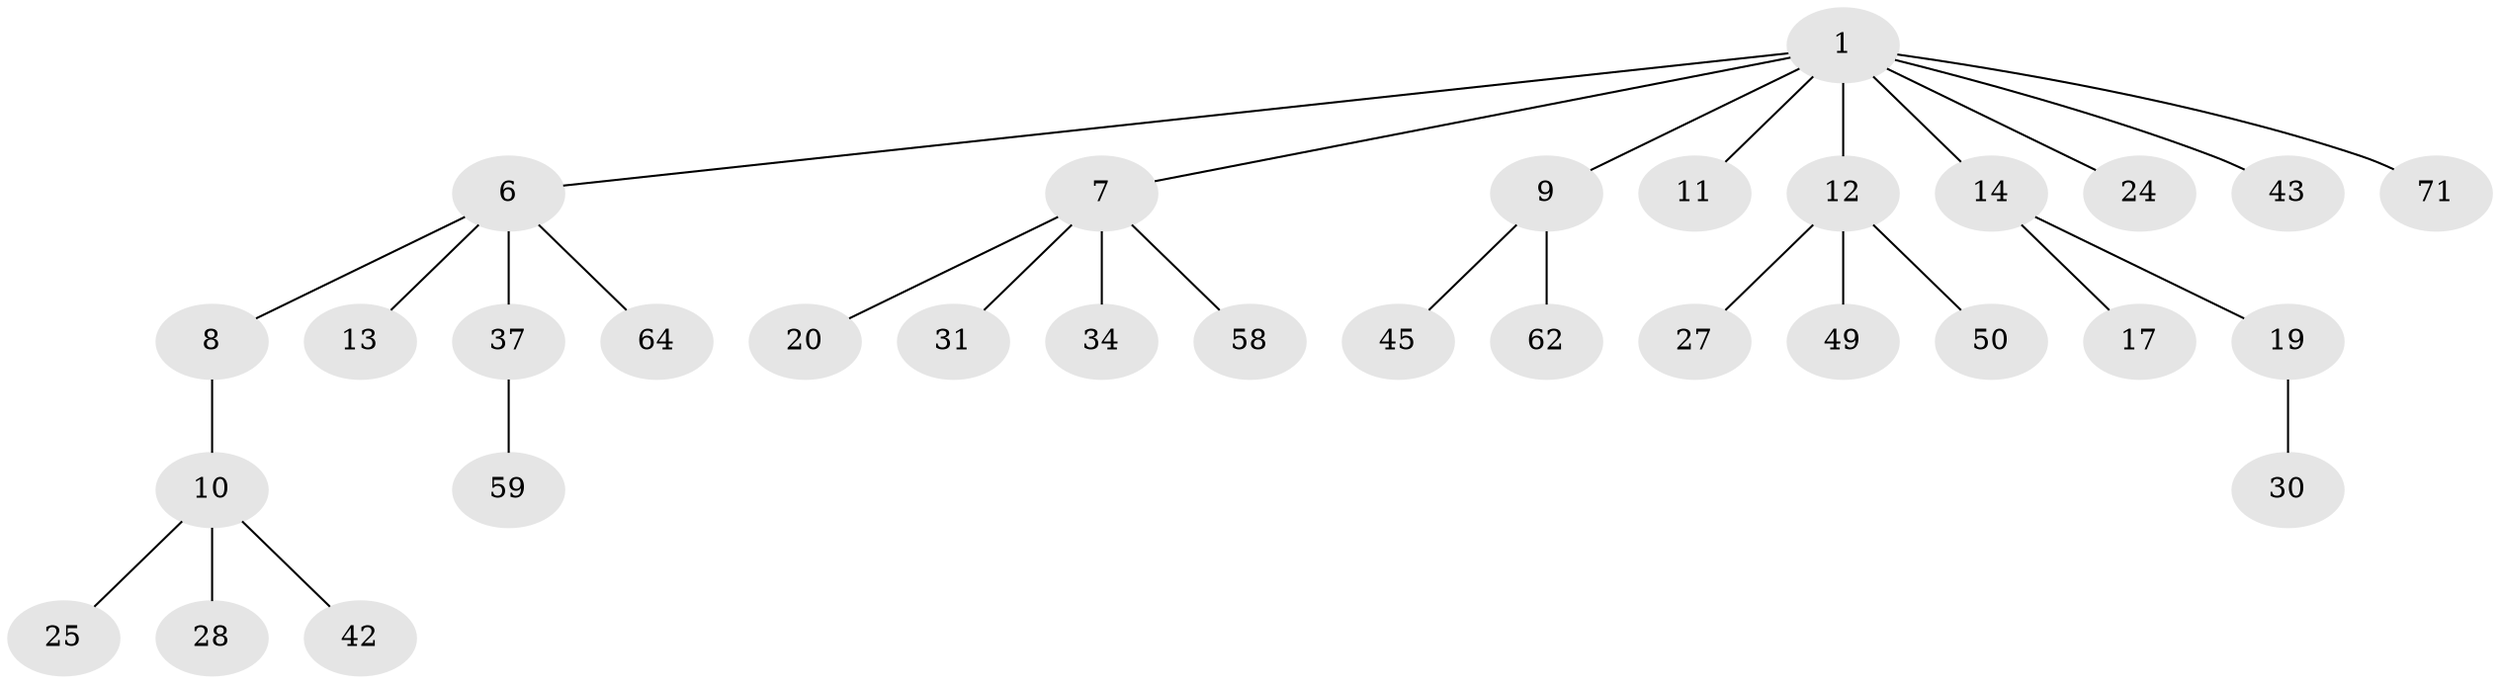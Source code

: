 // original degree distribution, {6: 0.038461538461538464, 4: 0.0641025641025641, 2: 0.3076923076923077, 7: 0.01282051282051282, 3: 0.07692307692307693, 5: 0.01282051282051282, 1: 0.48717948717948717}
// Generated by graph-tools (version 1.1) at 2025/19/03/04/25 18:19:20]
// undirected, 31 vertices, 30 edges
graph export_dot {
graph [start="1"]
  node [color=gray90,style=filled];
  1 [super="+2+4+3+36+76"];
  6 [super="+22+16"];
  7 [super="+15+18"];
  8 [super="+72"];
  9;
  10 [super="+21"];
  11 [super="+32"];
  12 [super="+41+38"];
  13 [super="+26"];
  14 [super="+68+46+23"];
  17;
  19;
  20 [super="+73"];
  24 [super="+75"];
  25 [super="+44"];
  27 [super="+29"];
  28 [super="+48+61+47"];
  30 [super="+57"];
  31 [super="+77"];
  34;
  37 [super="+51"];
  42 [super="+54"];
  43 [super="+53"];
  45 [super="+69+52"];
  49;
  50;
  58;
  59;
  62;
  64;
  71;
  1 -- 6;
  1 -- 43;
  1 -- 7;
  1 -- 71;
  1 -- 24;
  1 -- 9;
  1 -- 11;
  1 -- 12;
  1 -- 14;
  6 -- 8;
  6 -- 13;
  6 -- 37;
  6 -- 64;
  7 -- 20;
  7 -- 31;
  7 -- 34;
  7 -- 58;
  8 -- 10;
  9 -- 45;
  9 -- 62;
  10 -- 28;
  10 -- 25;
  10 -- 42;
  12 -- 27;
  12 -- 49;
  12 -- 50;
  14 -- 17;
  14 -- 19;
  19 -- 30;
  37 -- 59;
}
